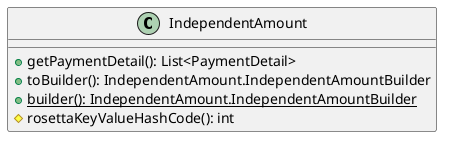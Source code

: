 @startuml

    class IndependentAmount [[IndependentAmount.html]] {
        +getPaymentDetail(): List<PaymentDetail>
        +toBuilder(): IndependentAmount.IndependentAmountBuilder
        {static} +builder(): IndependentAmount.IndependentAmountBuilder
        #rosettaKeyValueHashCode(): int
    }

@enduml
